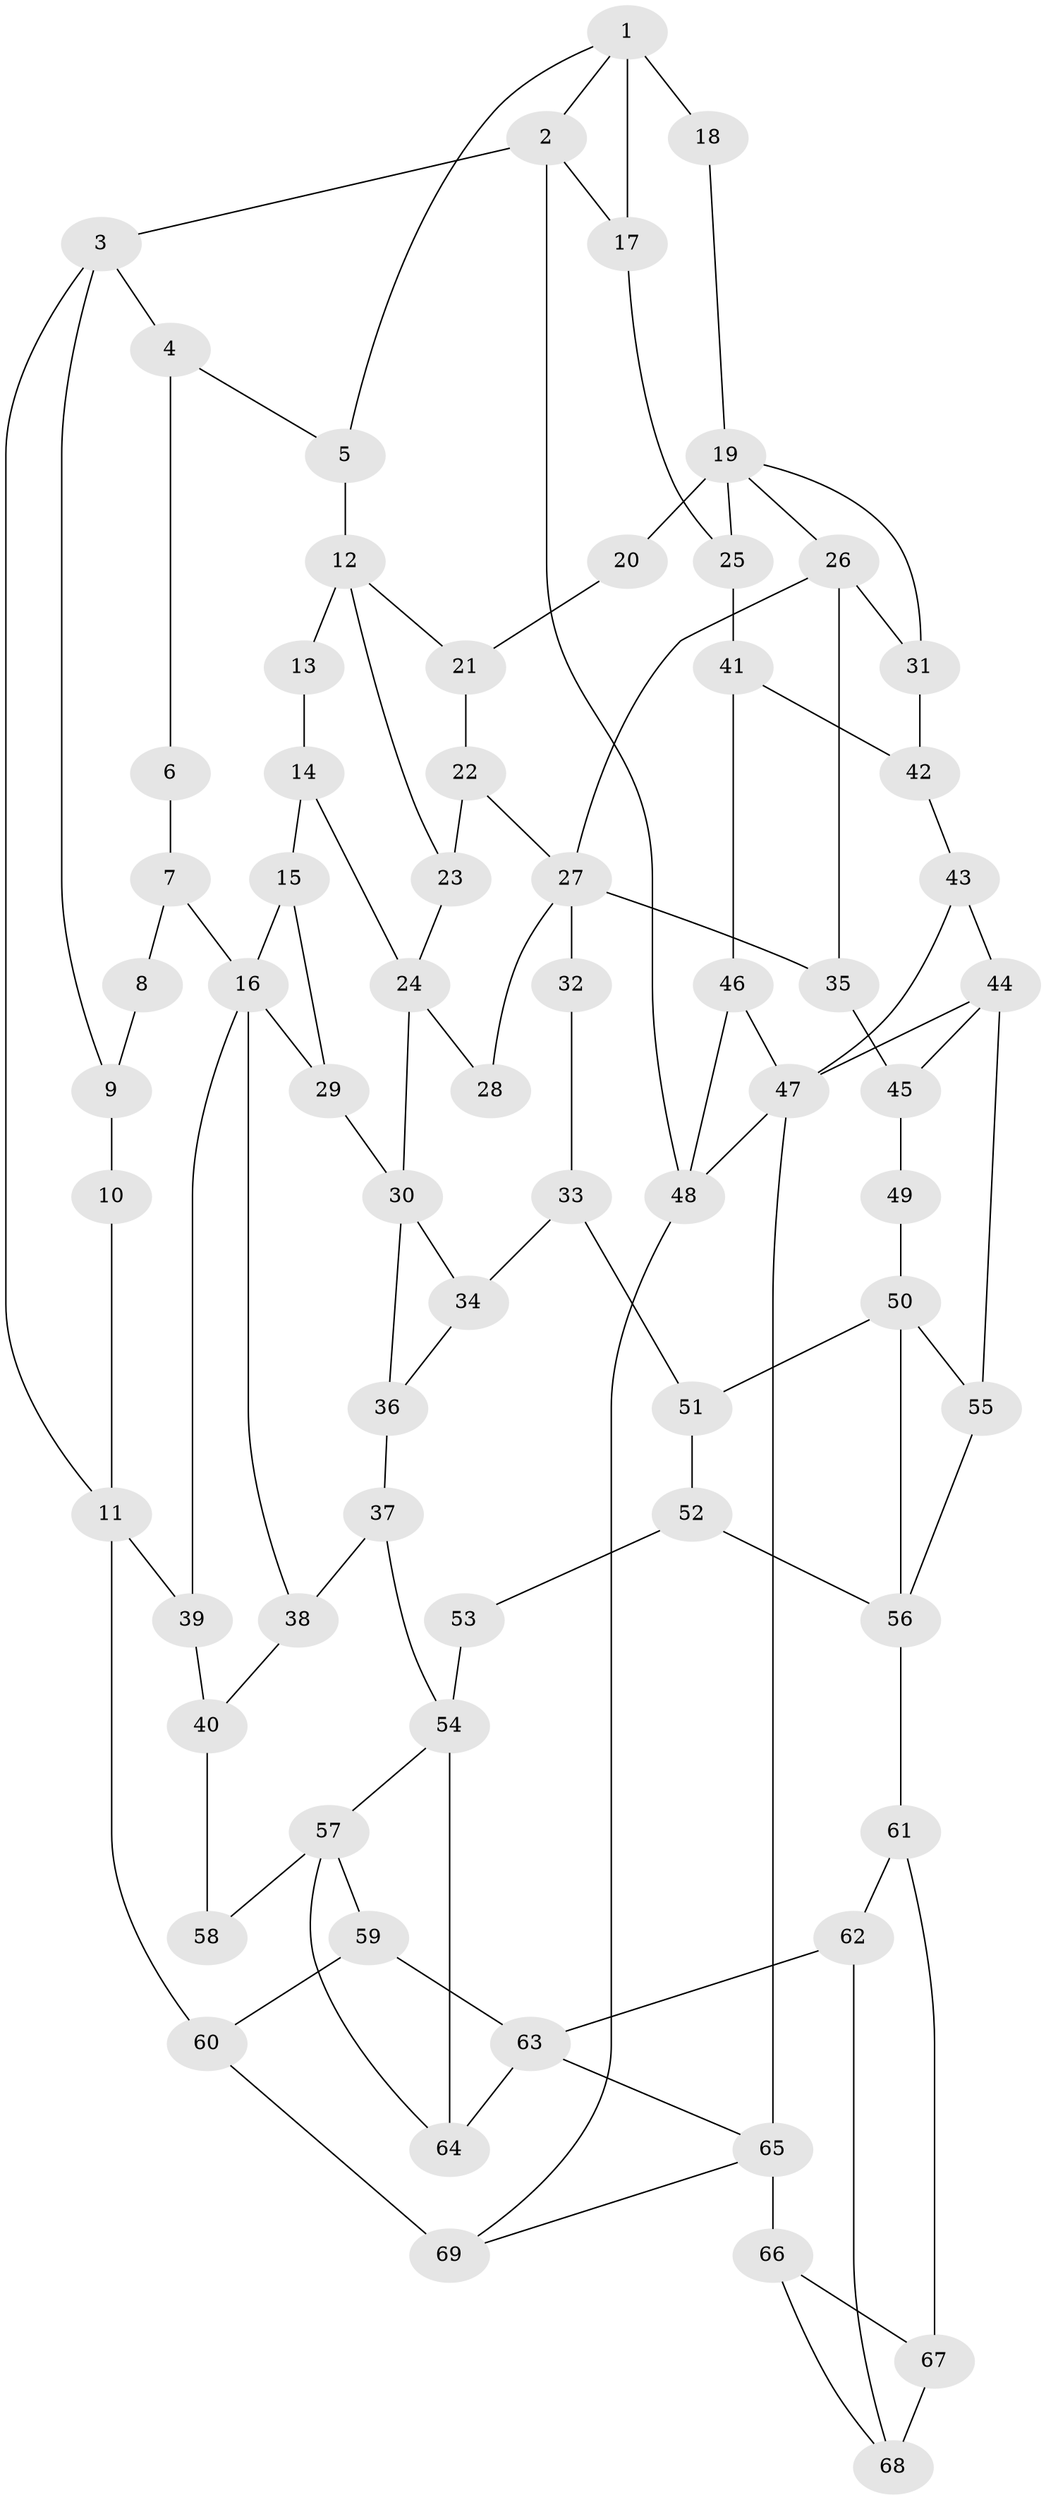 // original degree distribution, {3: 0.014492753623188406, 6: 0.1956521739130435, 4: 0.2246376811594203, 5: 0.5652173913043478}
// Generated by graph-tools (version 1.1) at 2025/38/03/09/25 02:38:30]
// undirected, 69 vertices, 110 edges
graph export_dot {
graph [start="1"]
  node [color=gray90,style=filled];
  1;
  2;
  3;
  4;
  5;
  6;
  7;
  8;
  9;
  10;
  11;
  12;
  13;
  14;
  15;
  16;
  17;
  18;
  19;
  20;
  21;
  22;
  23;
  24;
  25;
  26;
  27;
  28;
  29;
  30;
  31;
  32;
  33;
  34;
  35;
  36;
  37;
  38;
  39;
  40;
  41;
  42;
  43;
  44;
  45;
  46;
  47;
  48;
  49;
  50;
  51;
  52;
  53;
  54;
  55;
  56;
  57;
  58;
  59;
  60;
  61;
  62;
  63;
  64;
  65;
  66;
  67;
  68;
  69;
  1 -- 2 [weight=1.0];
  1 -- 5 [weight=1.0];
  1 -- 17 [weight=1.0];
  1 -- 18 [weight=2.0];
  2 -- 3 [weight=1.0];
  2 -- 17 [weight=1.0];
  2 -- 48 [weight=1.0];
  3 -- 4 [weight=1.0];
  3 -- 9 [weight=1.0];
  3 -- 11 [weight=1.0];
  4 -- 5 [weight=1.0];
  4 -- 6 [weight=1.0];
  5 -- 12 [weight=2.0];
  6 -- 7 [weight=2.0];
  7 -- 8 [weight=2.0];
  7 -- 16 [weight=2.0];
  8 -- 9 [weight=3.0];
  9 -- 10 [weight=2.0];
  10 -- 11 [weight=1.0];
  11 -- 39 [weight=1.0];
  11 -- 60 [weight=3.0];
  12 -- 13 [weight=2.0];
  12 -- 21 [weight=1.0];
  12 -- 23 [weight=1.0];
  13 -- 14 [weight=1.0];
  14 -- 15 [weight=1.0];
  14 -- 24 [weight=1.0];
  15 -- 16 [weight=1.0];
  15 -- 29 [weight=1.0];
  16 -- 29 [weight=1.0];
  16 -- 38 [weight=1.0];
  16 -- 39 [weight=1.0];
  17 -- 25 [weight=1.0];
  18 -- 19 [weight=1.0];
  19 -- 20 [weight=2.0];
  19 -- 25 [weight=1.0];
  19 -- 26 [weight=1.0];
  19 -- 31 [weight=1.0];
  20 -- 21 [weight=1.0];
  21 -- 22 [weight=1.0];
  22 -- 23 [weight=1.0];
  22 -- 27 [weight=1.0];
  23 -- 24 [weight=1.0];
  24 -- 28 [weight=2.0];
  24 -- 30 [weight=2.0];
  25 -- 41 [weight=1.0];
  26 -- 27 [weight=1.0];
  26 -- 31 [weight=1.0];
  26 -- 35 [weight=1.0];
  27 -- 28 [weight=1.0];
  27 -- 32 [weight=2.0];
  27 -- 35 [weight=1.0];
  29 -- 30 [weight=2.0];
  30 -- 34 [weight=1.0];
  30 -- 36 [weight=1.0];
  31 -- 42 [weight=1.0];
  32 -- 33 [weight=1.0];
  33 -- 34 [weight=1.0];
  33 -- 51 [weight=1.0];
  34 -- 36 [weight=1.0];
  35 -- 45 [weight=1.0];
  36 -- 37 [weight=1.0];
  37 -- 38 [weight=1.0];
  37 -- 54 [weight=1.0];
  38 -- 40 [weight=1.0];
  39 -- 40 [weight=1.0];
  40 -- 58 [weight=1.0];
  41 -- 42 [weight=1.0];
  41 -- 46 [weight=1.0];
  42 -- 43 [weight=1.0];
  43 -- 44 [weight=2.0];
  43 -- 47 [weight=1.0];
  44 -- 45 [weight=1.0];
  44 -- 47 [weight=1.0];
  44 -- 55 [weight=1.0];
  45 -- 49 [weight=1.0];
  46 -- 47 [weight=1.0];
  46 -- 48 [weight=1.0];
  47 -- 48 [weight=1.0];
  47 -- 65 [weight=2.0];
  48 -- 69 [weight=1.0];
  49 -- 50 [weight=2.0];
  50 -- 51 [weight=1.0];
  50 -- 55 [weight=1.0];
  50 -- 56 [weight=2.0];
  51 -- 52 [weight=1.0];
  52 -- 53 [weight=1.0];
  52 -- 56 [weight=1.0];
  53 -- 54 [weight=2.0];
  54 -- 57 [weight=1.0];
  54 -- 64 [weight=2.0];
  55 -- 56 [weight=1.0];
  56 -- 61 [weight=2.0];
  57 -- 58 [weight=2.0];
  57 -- 59 [weight=2.0];
  57 -- 64 [weight=1.0];
  59 -- 60 [weight=2.0];
  59 -- 63 [weight=1.0];
  60 -- 69 [weight=2.0];
  61 -- 62 [weight=1.0];
  61 -- 67 [weight=2.0];
  62 -- 63 [weight=2.0];
  62 -- 68 [weight=2.0];
  63 -- 64 [weight=1.0];
  63 -- 65 [weight=1.0];
  65 -- 66 [weight=1.0];
  65 -- 69 [weight=1.0];
  66 -- 67 [weight=1.0];
  66 -- 68 [weight=1.0];
  67 -- 68 [weight=3.0];
}

